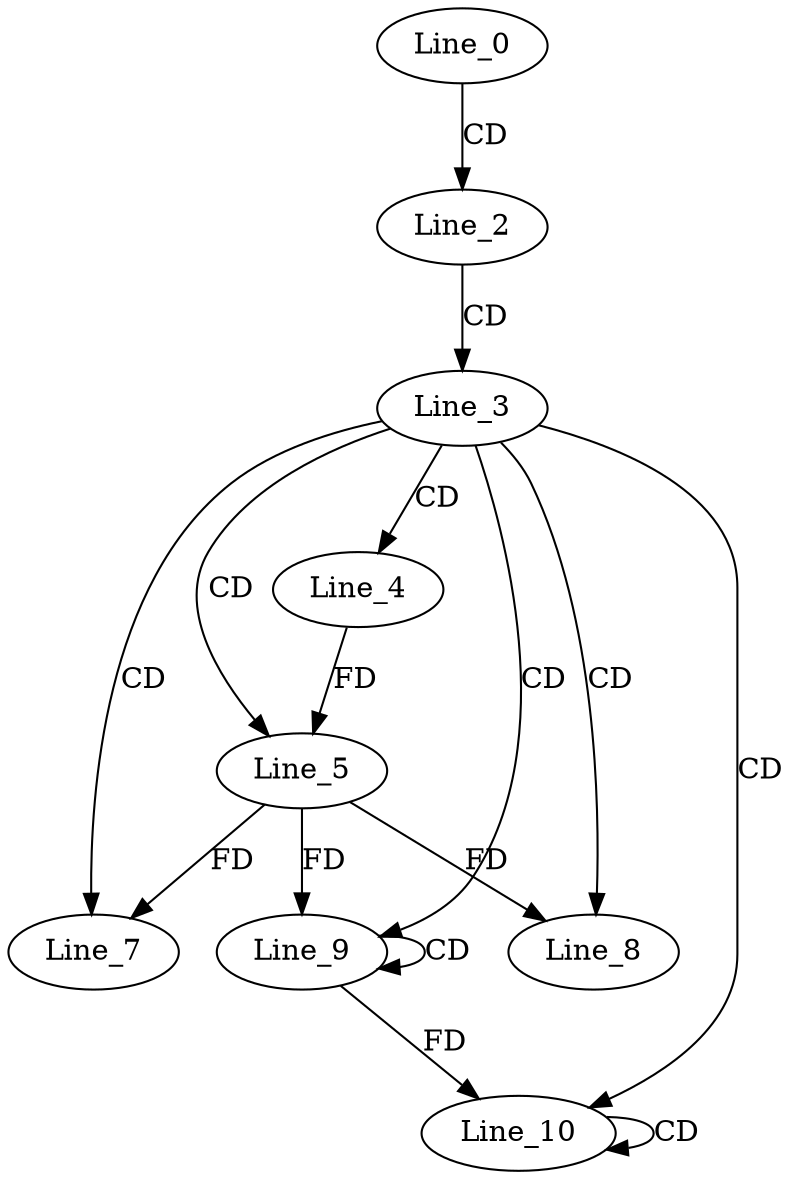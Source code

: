 digraph G {
  Line_0;
  Line_2;
  Line_3;
  Line_4;
  Line_5;
  Line_5;
  Line_7;
  Line_8;
  Line_9;
  Line_9;
  Line_10;
  Line_10;
  Line_0 -> Line_2 [ label="CD" ];
  Line_2 -> Line_3 [ label="CD" ];
  Line_3 -> Line_4 [ label="CD" ];
  Line_3 -> Line_5 [ label="CD" ];
  Line_4 -> Line_5 [ label="FD" ];
  Line_3 -> Line_7 [ label="CD" ];
  Line_5 -> Line_7 [ label="FD" ];
  Line_3 -> Line_8 [ label="CD" ];
  Line_5 -> Line_8 [ label="FD" ];
  Line_3 -> Line_9 [ label="CD" ];
  Line_9 -> Line_9 [ label="CD" ];
  Line_5 -> Line_9 [ label="FD" ];
  Line_3 -> Line_10 [ label="CD" ];
  Line_10 -> Line_10 [ label="CD" ];
  Line_9 -> Line_10 [ label="FD" ];
}
